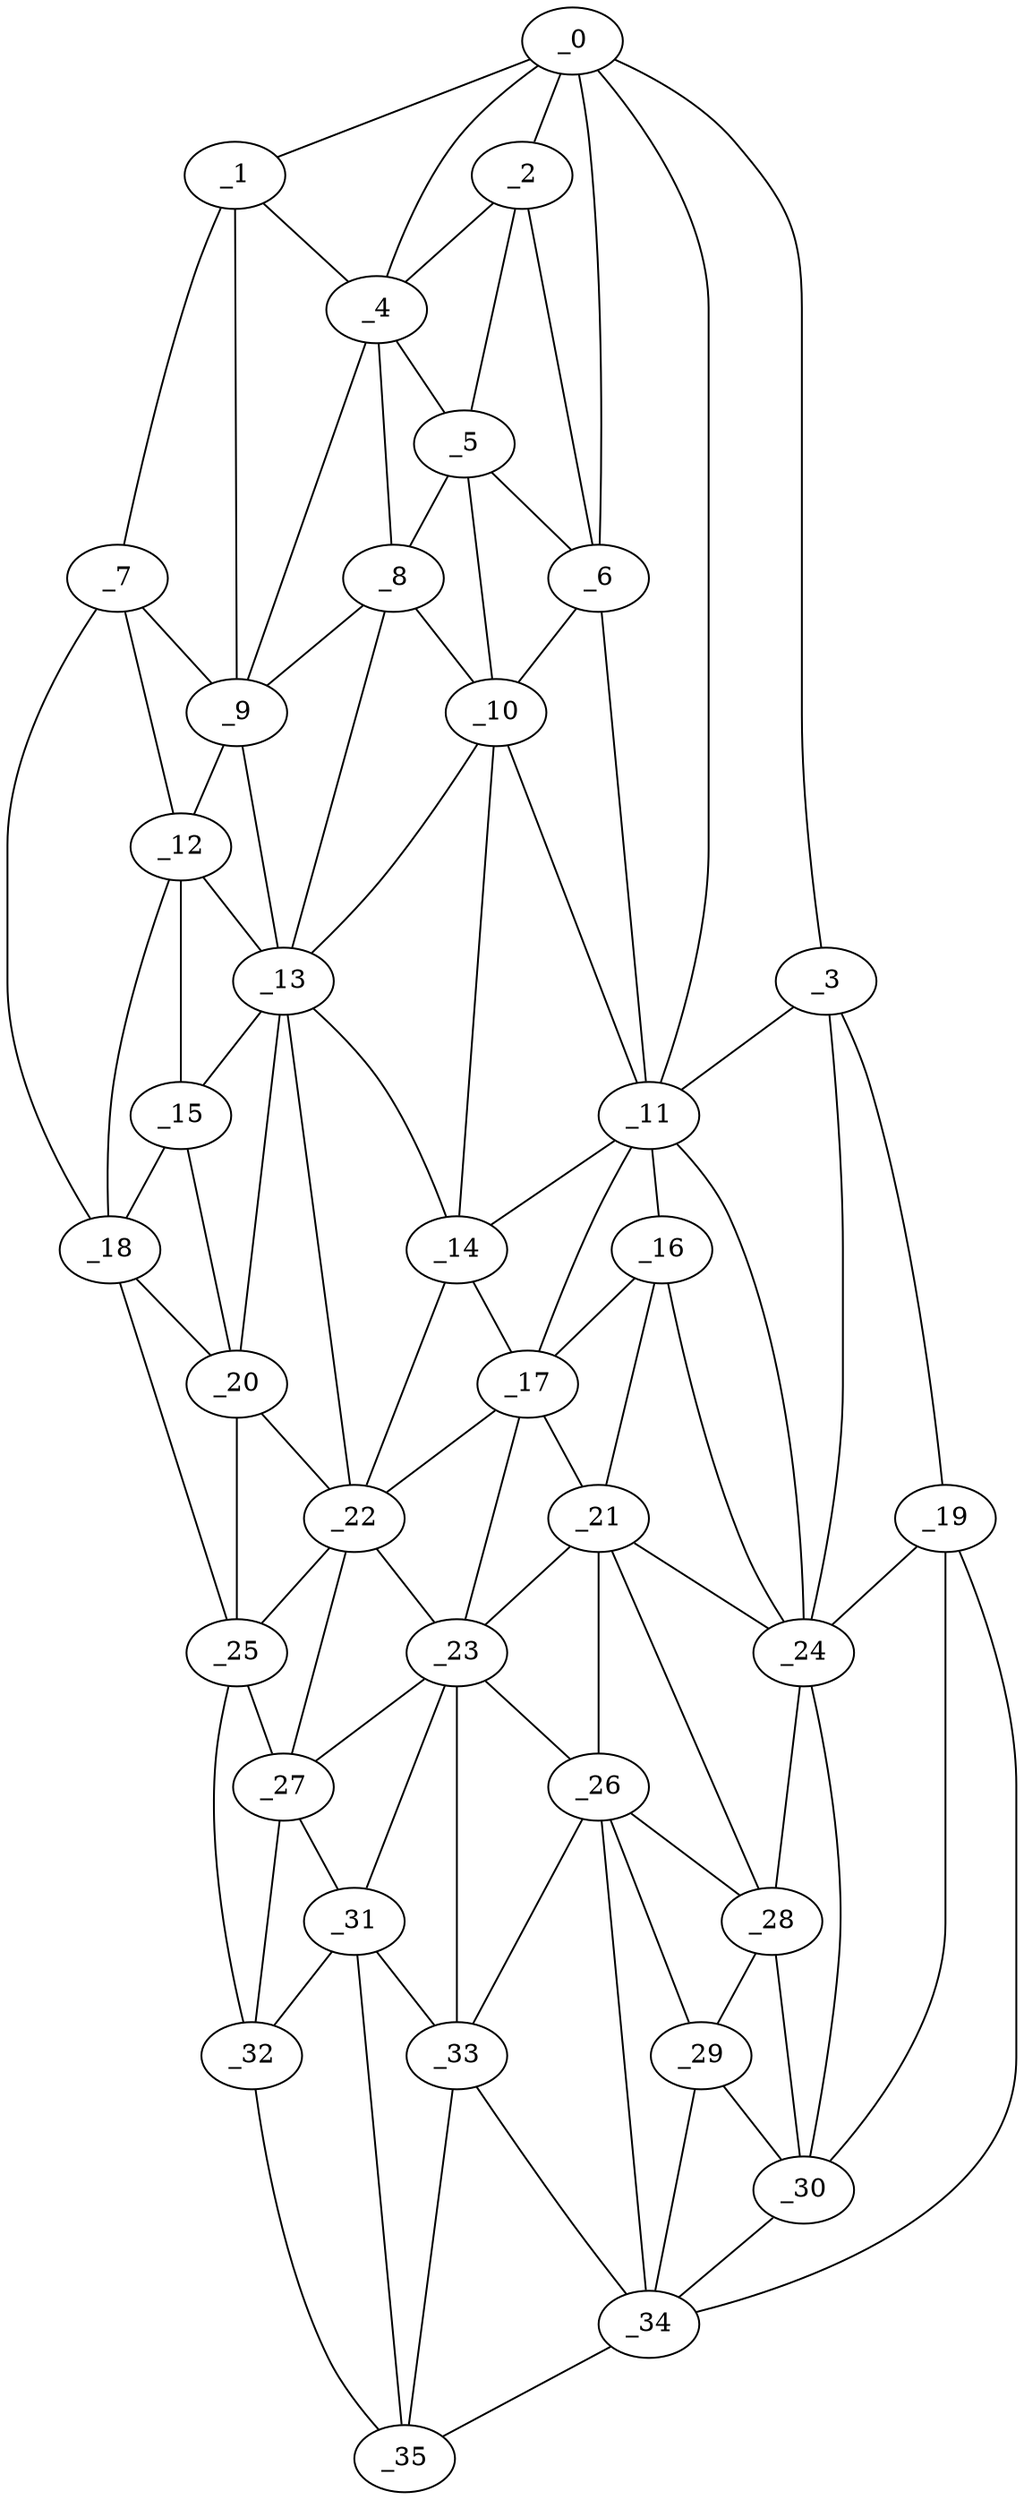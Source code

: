 graph "obj30__255.gxl" {
	_0	 [x=32,
		y=69];
	_1	 [x=45,
		y=103];
	_0 -- _1	 [valence=1];
	_2	 [x=46,
		y=79];
	_0 -- _2	 [valence=1];
	_3	 [x=47,
		y=7];
	_0 -- _3	 [valence=1];
	_4	 [x=48,
		y=87];
	_0 -- _4	 [valence=1];
	_6	 [x=55,
		y=75];
	_0 -- _6	 [valence=2];
	_11	 [x=65,
		y=72];
	_0 -- _11	 [valence=1];
	_1 -- _4	 [valence=1];
	_7	 [x=55,
		y=109];
	_1 -- _7	 [valence=1];
	_9	 [x=60,
		y=98];
	_1 -- _9	 [valence=2];
	_2 -- _4	 [valence=2];
	_5	 [x=54,
		y=80];
	_2 -- _5	 [valence=2];
	_2 -- _6	 [valence=1];
	_3 -- _11	 [valence=1];
	_19	 [x=77,
		y=7];
	_3 -- _19	 [valence=1];
	_24	 [x=88,
		y=48];
	_3 -- _24	 [valence=2];
	_4 -- _5	 [valence=2];
	_8	 [x=56,
		y=88];
	_4 -- _8	 [valence=2];
	_4 -- _9	 [valence=2];
	_5 -- _6	 [valence=2];
	_5 -- _8	 [valence=1];
	_10	 [x=61,
		y=77];
	_5 -- _10	 [valence=2];
	_6 -- _10	 [valence=1];
	_6 -- _11	 [valence=1];
	_7 -- _9	 [valence=2];
	_12	 [x=67,
		y=98];
	_7 -- _12	 [valence=2];
	_18	 [x=74,
		y=112];
	_7 -- _18	 [valence=1];
	_8 -- _9	 [valence=1];
	_8 -- _10	 [valence=1];
	_13	 [x=68,
		y=91];
	_8 -- _13	 [valence=2];
	_9 -- _12	 [valence=2];
	_9 -- _13	 [valence=1];
	_10 -- _11	 [valence=2];
	_10 -- _13	 [valence=2];
	_14	 [x=70,
		y=80];
	_10 -- _14	 [valence=2];
	_11 -- _14	 [valence=1];
	_16	 [x=73,
		y=69];
	_11 -- _16	 [valence=2];
	_17	 [x=74,
		y=78];
	_11 -- _17	 [valence=2];
	_11 -- _24	 [valence=2];
	_12 -- _13	 [valence=1];
	_15	 [x=70,
		y=99];
	_12 -- _15	 [valence=2];
	_12 -- _18	 [valence=2];
	_13 -- _14	 [valence=1];
	_13 -- _15	 [valence=2];
	_20	 [x=78,
		y=97];
	_13 -- _20	 [valence=1];
	_22	 [x=84,
		y=90];
	_13 -- _22	 [valence=2];
	_14 -- _17	 [valence=2];
	_14 -- _22	 [valence=1];
	_15 -- _18	 [valence=1];
	_15 -- _20	 [valence=1];
	_16 -- _17	 [valence=2];
	_21	 [x=82,
		y=69];
	_16 -- _21	 [valence=2];
	_16 -- _24	 [valence=2];
	_17 -- _21	 [valence=2];
	_17 -- _22	 [valence=2];
	_23	 [x=86,
		y=81];
	_17 -- _23	 [valence=2];
	_18 -- _20	 [valence=2];
	_25	 [x=88,
		y=102];
	_18 -- _25	 [valence=1];
	_19 -- _24	 [valence=2];
	_30	 [x=97,
		y=64];
	_19 -- _30	 [valence=2];
	_34	 [x=101,
		y=73];
	_19 -- _34	 [valence=1];
	_20 -- _22	 [valence=2];
	_20 -- _25	 [valence=1];
	_21 -- _23	 [valence=1];
	_21 -- _24	 [valence=2];
	_26	 [x=89,
		y=72];
	_21 -- _26	 [valence=1];
	_28	 [x=93,
		y=63];
	_21 -- _28	 [valence=2];
	_22 -- _23	 [valence=2];
	_22 -- _25	 [valence=2];
	_27	 [x=91,
		y=94];
	_22 -- _27	 [valence=2];
	_23 -- _26	 [valence=2];
	_23 -- _27	 [valence=2];
	_31	 [x=98,
		y=85];
	_23 -- _31	 [valence=1];
	_33	 [x=100,
		y=81];
	_23 -- _33	 [valence=1];
	_24 -- _28	 [valence=2];
	_24 -- _30	 [valence=1];
	_25 -- _27	 [valence=2];
	_32	 [x=99,
		y=94];
	_25 -- _32	 [valence=1];
	_26 -- _28	 [valence=2];
	_29	 [x=93,
		y=69];
	_26 -- _29	 [valence=2];
	_26 -- _33	 [valence=1];
	_26 -- _34	 [valence=2];
	_27 -- _31	 [valence=1];
	_27 -- _32	 [valence=2];
	_28 -- _29	 [valence=1];
	_28 -- _30	 [valence=2];
	_29 -- _30	 [valence=2];
	_29 -- _34	 [valence=1];
	_30 -- _34	 [valence=2];
	_31 -- _32	 [valence=2];
	_31 -- _33	 [valence=2];
	_35	 [x=106,
		y=87];
	_31 -- _35	 [valence=1];
	_32 -- _35	 [valence=1];
	_33 -- _34	 [valence=2];
	_33 -- _35	 [valence=1];
	_34 -- _35	 [valence=1];
}
